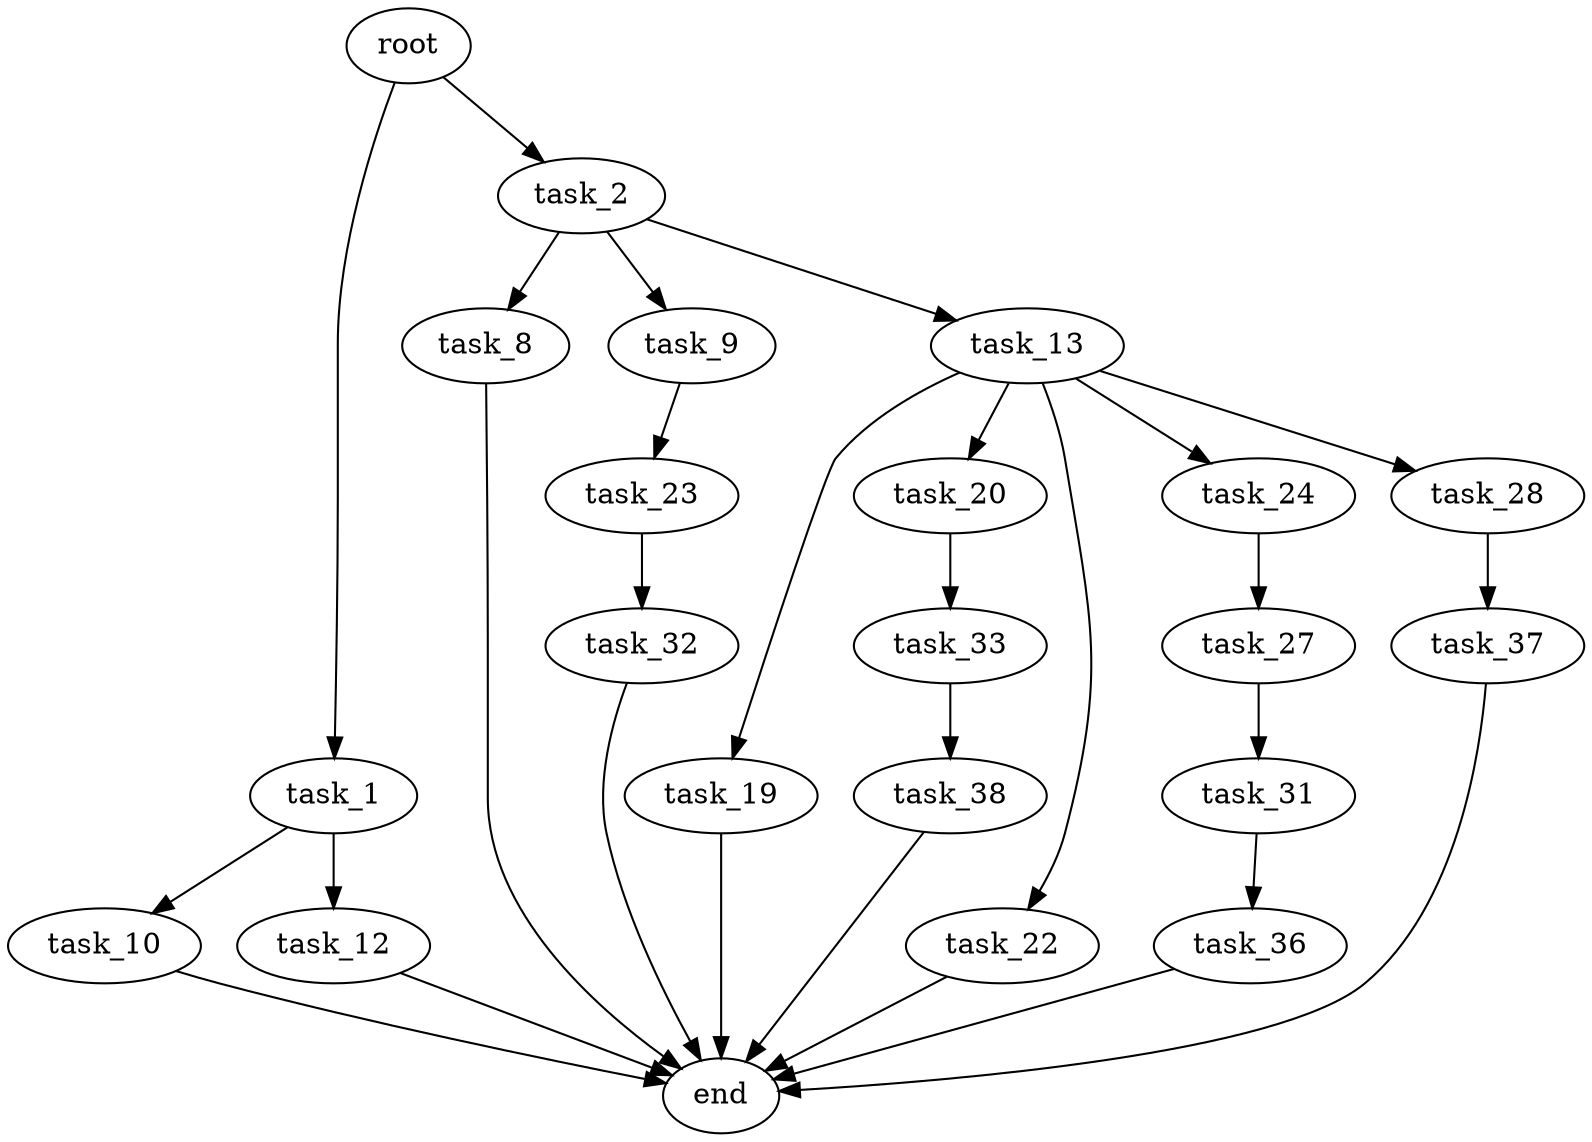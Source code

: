 digraph G {
  root [size="0.000000"];
  task_1 [size="8589934592.000000"];
  task_2 [size="134217728000.000000"];
  task_10 [size="8589934592.000000"];
  task_12 [size="549755813888.000000"];
  task_8 [size="16529700538.000000"];
  task_9 [size="19189033363.000000"];
  task_13 [size="5135812196.000000"];
  end [size="0.000000"];
  task_23 [size="25444614643.000000"];
  task_19 [size="549755813888.000000"];
  task_20 [size="134217728000.000000"];
  task_22 [size="26838533664.000000"];
  task_24 [size="368293445632.000000"];
  task_28 [size="549755813888.000000"];
  task_33 [size="338472223482.000000"];
  task_32 [size="87791258124.000000"];
  task_27 [size="32204772220.000000"];
  task_31 [size="1870415106.000000"];
  task_37 [size="980156866.000000"];
  task_36 [size="782757789696.000000"];
  task_38 [size="609267535492.000000"];

  root -> task_1 [size="1.000000"];
  root -> task_2 [size="1.000000"];
  task_1 -> task_10 [size="33554432.000000"];
  task_1 -> task_12 [size="33554432.000000"];
  task_2 -> task_8 [size="209715200.000000"];
  task_2 -> task_9 [size="209715200.000000"];
  task_2 -> task_13 [size="209715200.000000"];
  task_10 -> end [size="1.000000"];
  task_12 -> end [size="1.000000"];
  task_8 -> end [size="1.000000"];
  task_9 -> task_23 [size="301989888.000000"];
  task_13 -> task_19 [size="134217728.000000"];
  task_13 -> task_20 [size="134217728.000000"];
  task_13 -> task_22 [size="134217728.000000"];
  task_13 -> task_24 [size="134217728.000000"];
  task_13 -> task_28 [size="134217728.000000"];
  task_23 -> task_32 [size="33554432.000000"];
  task_19 -> end [size="1.000000"];
  task_20 -> task_33 [size="209715200.000000"];
  task_22 -> end [size="1.000000"];
  task_24 -> task_27 [size="411041792.000000"];
  task_28 -> task_37 [size="536870912.000000"];
  task_33 -> task_38 [size="301989888.000000"];
  task_32 -> end [size="1.000000"];
  task_27 -> task_31 [size="33554432.000000"];
  task_31 -> task_36 [size="33554432.000000"];
  task_37 -> end [size="1.000000"];
  task_36 -> end [size="1.000000"];
  task_38 -> end [size="1.000000"];
}
